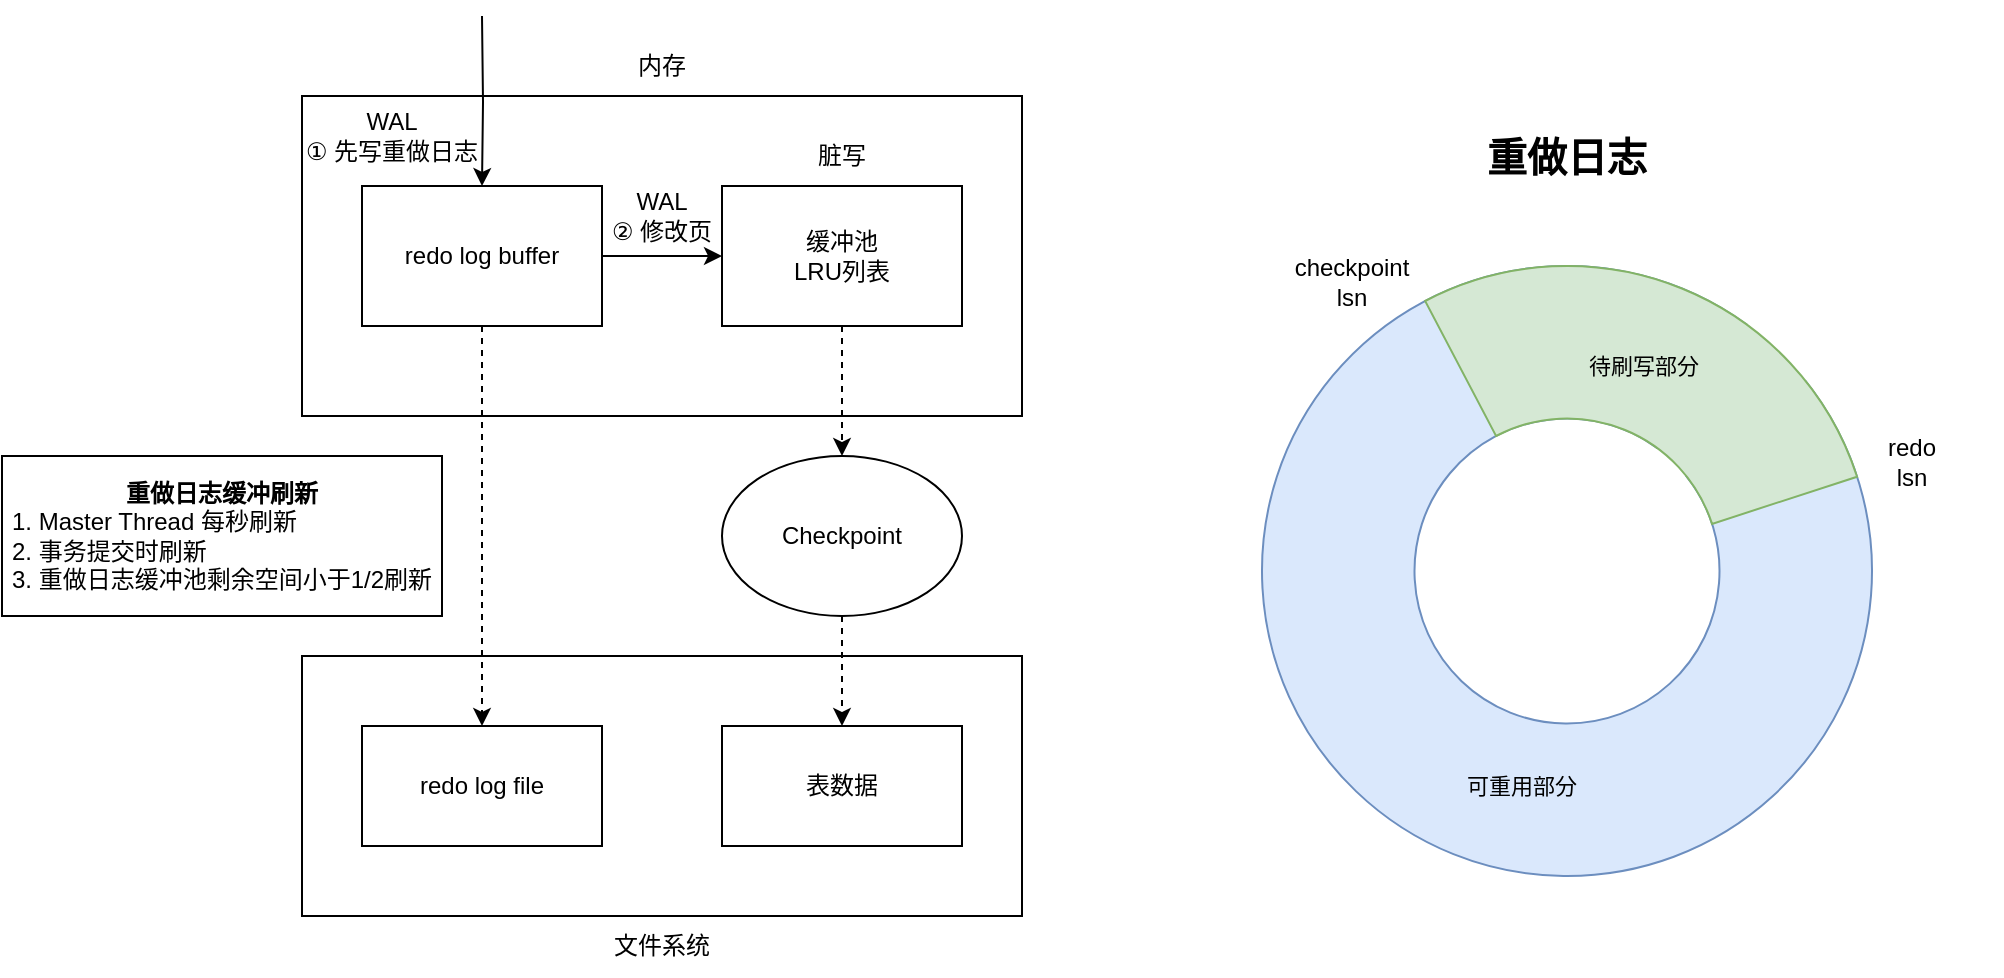 <mxfile version="17.4.2" type="device"><diagram id="o2v2htK0PEEw9JF9n2x6" name="第 1 页"><mxGraphModel dx="1673" dy="820" grid="1" gridSize="10" guides="1" tooltips="1" connect="1" arrows="1" fold="1" page="1" pageScale="1" pageWidth="827" pageHeight="1169" math="0" shadow="0"><root><mxCell id="0"/><mxCell id="1" parent="0"/><mxCell id="yPkdnvTQeb1XFrvcCjFb-1" value="" style="rounded=0;whiteSpace=wrap;html=1;" vertex="1" parent="1"><mxGeometry x="440" y="270" width="360" height="160" as="geometry"/></mxCell><mxCell id="yPkdnvTQeb1XFrvcCjFb-5" value="" style="rounded=0;whiteSpace=wrap;html=1;" vertex="1" parent="1"><mxGeometry x="440" y="550" width="360" height="130" as="geometry"/></mxCell><mxCell id="yPkdnvTQeb1XFrvcCjFb-10" style="edgeStyle=orthogonalEdgeStyle;rounded=0;orthogonalLoop=1;jettySize=auto;html=1;exitX=0.5;exitY=1;exitDx=0;exitDy=0;entryX=0.5;entryY=0;entryDx=0;entryDy=0;dashed=1;" edge="1" parent="1" source="yPkdnvTQeb1XFrvcCjFb-3" target="yPkdnvTQeb1XFrvcCjFb-6"><mxGeometry relative="1" as="geometry"/></mxCell><mxCell id="yPkdnvTQeb1XFrvcCjFb-3" value="redo log buffer" style="rounded=0;whiteSpace=wrap;html=1;" vertex="1" parent="1"><mxGeometry x="470" y="315" width="120" height="70" as="geometry"/></mxCell><mxCell id="yPkdnvTQeb1XFrvcCjFb-26" style="edgeStyle=orthogonalEdgeStyle;rounded=0;orthogonalLoop=1;jettySize=auto;html=1;exitX=0.5;exitY=1;exitDx=0;exitDy=0;entryX=0.5;entryY=0;entryDx=0;entryDy=0;startArrow=none;startFill=0;endArrow=classic;endFill=1;dashed=1;" edge="1" parent="1" source="yPkdnvTQeb1XFrvcCjFb-4" target="yPkdnvTQeb1XFrvcCjFb-25"><mxGeometry relative="1" as="geometry"/></mxCell><mxCell id="yPkdnvTQeb1XFrvcCjFb-4" value="缓冲池&lt;br&gt;LRU列表" style="rounded=0;whiteSpace=wrap;html=1;" vertex="1" parent="1"><mxGeometry x="650" y="315" width="120" height="70" as="geometry"/></mxCell><mxCell id="yPkdnvTQeb1XFrvcCjFb-6" value="redo log file" style="rounded=0;whiteSpace=wrap;html=1;" vertex="1" parent="1"><mxGeometry x="470" y="585" width="120" height="60" as="geometry"/></mxCell><mxCell id="yPkdnvTQeb1XFrvcCjFb-7" value="表数据" style="rounded=0;whiteSpace=wrap;html=1;" vertex="1" parent="1"><mxGeometry x="650" y="585" width="120" height="60" as="geometry"/></mxCell><mxCell id="yPkdnvTQeb1XFrvcCjFb-9" value="" style="endArrow=classic;html=1;rounded=0;exitX=1;exitY=0.5;exitDx=0;exitDy=0;entryX=0;entryY=0.5;entryDx=0;entryDy=0;" edge="1" parent="1" source="yPkdnvTQeb1XFrvcCjFb-3" target="yPkdnvTQeb1XFrvcCjFb-4"><mxGeometry width="50" height="50" relative="1" as="geometry"><mxPoint x="670" y="420" as="sourcePoint"/><mxPoint x="720" y="370" as="targetPoint"/></mxGeometry></mxCell><mxCell id="yPkdnvTQeb1XFrvcCjFb-15" style="edgeStyle=orthogonalEdgeStyle;rounded=0;orthogonalLoop=1;jettySize=auto;html=1;entryX=0.5;entryY=0;entryDx=0;entryDy=0;startArrow=none;startFill=0;endArrow=classic;endFill=1;" edge="1" parent="1" target="yPkdnvTQeb1XFrvcCjFb-3"><mxGeometry relative="1" as="geometry"><mxPoint x="530" y="230" as="sourcePoint"/><mxPoint x="529.71" y="300" as="targetPoint"/></mxGeometry></mxCell><mxCell id="yPkdnvTQeb1XFrvcCjFb-17" value="WAL&lt;br&gt;② 修改页" style="text;html=1;strokeColor=none;fillColor=none;align=center;verticalAlign=middle;whiteSpace=wrap;rounded=0;" vertex="1" parent="1"><mxGeometry x="590" y="315" width="60" height="30" as="geometry"/></mxCell><mxCell id="yPkdnvTQeb1XFrvcCjFb-20" value="内存" style="text;html=1;strokeColor=none;fillColor=none;align=center;verticalAlign=middle;whiteSpace=wrap;rounded=0;" vertex="1" parent="1"><mxGeometry x="590" y="240" width="60" height="30" as="geometry"/></mxCell><mxCell id="yPkdnvTQeb1XFrvcCjFb-21" value="文件系统" style="text;html=1;strokeColor=none;fillColor=none;align=center;verticalAlign=middle;whiteSpace=wrap;rounded=0;" vertex="1" parent="1"><mxGeometry x="590" y="680" width="60" height="30" as="geometry"/></mxCell><mxCell id="yPkdnvTQeb1XFrvcCjFb-23" value="脏写" style="text;html=1;strokeColor=none;fillColor=none;align=center;verticalAlign=middle;whiteSpace=wrap;rounded=0;" vertex="1" parent="1"><mxGeometry x="680" y="285" width="60" height="30" as="geometry"/></mxCell><mxCell id="yPkdnvTQeb1XFrvcCjFb-24" value="&lt;div&gt;&lt;b&gt;重做日志缓冲刷新&lt;/b&gt;&lt;/div&gt;&lt;div style=&quot;text-align: left&quot;&gt;1. Master Thread 每秒刷新&lt;/div&gt;&lt;div style=&quot;text-align: left&quot;&gt;2. 事务提交时刷新&lt;/div&gt;&lt;div style=&quot;text-align: left&quot;&gt;3. 重做日志缓冲池剩余空间小于1/2刷新&lt;/div&gt;" style="rounded=0;whiteSpace=wrap;html=1;" vertex="1" parent="1"><mxGeometry x="290" y="450" width="220" height="80" as="geometry"/></mxCell><mxCell id="yPkdnvTQeb1XFrvcCjFb-27" style="edgeStyle=orthogonalEdgeStyle;rounded=0;orthogonalLoop=1;jettySize=auto;html=1;exitX=0.5;exitY=1;exitDx=0;exitDy=0;startArrow=none;startFill=0;endArrow=classic;endFill=1;dashed=1;" edge="1" parent="1" source="yPkdnvTQeb1XFrvcCjFb-25" target="yPkdnvTQeb1XFrvcCjFb-7"><mxGeometry relative="1" as="geometry"/></mxCell><mxCell id="yPkdnvTQeb1XFrvcCjFb-25" value="Checkpoint" style="ellipse;whiteSpace=wrap;html=1;" vertex="1" parent="1"><mxGeometry x="650" y="450" width="120" height="80" as="geometry"/></mxCell><mxCell id="yPkdnvTQeb1XFrvcCjFb-28" value="WAL&lt;br&gt;① 先写重做日志" style="text;html=1;strokeColor=none;fillColor=none;align=center;verticalAlign=middle;whiteSpace=wrap;rounded=0;" vertex="1" parent="1"><mxGeometry x="440" y="270" width="90" height="40" as="geometry"/></mxCell><mxCell id="yPkdnvTQeb1XFrvcCjFb-47" value="checkpoint&lt;br&gt;lsn" style="text;html=1;strokeColor=none;fillColor=none;align=center;verticalAlign=middle;whiteSpace=wrap;rounded=0;" vertex="1" parent="1"><mxGeometry x="920" y="350" width="90" height="25" as="geometry"/></mxCell><mxCell id="yPkdnvTQeb1XFrvcCjFb-48" value="" style="verticalLabelPosition=bottom;verticalAlign=top;html=1;shape=mxgraph.basic.partConcEllipse;startAngle=0.143;endAngle=0.1;arcWidth=0.5;fontSize=11;fillColor=#dae8fc;strokeColor=#6c8ebf;" vertex="1" parent="1"><mxGeometry x="920" y="355" width="305" height="305" as="geometry"/></mxCell><mxCell id="yPkdnvTQeb1XFrvcCjFb-49" value="" style="verticalLabelPosition=bottom;verticalAlign=top;html=1;shape=mxgraph.basic.partConcEllipse;startAngle=0.923;endAngle=0.2;arcWidth=0.5;fontSize=11;fillColor=#d5e8d4;strokeColor=#82b366;" vertex="1" parent="1"><mxGeometry x="920" y="355" width="305" height="305" as="geometry"/></mxCell><mxCell id="yPkdnvTQeb1XFrvcCjFb-50" value="redo&lt;br&gt;lsn" style="text;html=1;strokeColor=none;fillColor=none;align=center;verticalAlign=middle;whiteSpace=wrap;rounded=0;" vertex="1" parent="1"><mxGeometry x="1200" y="440" width="90" height="25" as="geometry"/></mxCell><mxCell id="yPkdnvTQeb1XFrvcCjFb-63" value="&lt;span style=&quot;font-size: 20px&quot;&gt;&lt;b&gt;重做日志&lt;/b&gt;&lt;/span&gt;" style="text;html=1;strokeColor=none;fillColor=none;align=center;verticalAlign=middle;whiteSpace=wrap;rounded=0;fontSize=11;" vertex="1" parent="1"><mxGeometry x="992.19" y="285" width="160.62" height="30" as="geometry"/></mxCell><mxCell id="yPkdnvTQeb1XFrvcCjFb-64" value="待刷写部分" style="text;html=1;strokeColor=none;fillColor=none;align=center;verticalAlign=middle;whiteSpace=wrap;rounded=0;fontSize=11;" vertex="1" parent="1"><mxGeometry x="1071.25" y="390" width="80" height="30" as="geometry"/></mxCell><mxCell id="yPkdnvTQeb1XFrvcCjFb-65" value="可重用部分" style="text;html=1;strokeColor=none;fillColor=none;align=center;verticalAlign=middle;whiteSpace=wrap;rounded=0;fontSize=11;" vertex="1" parent="1"><mxGeometry x="1010" y="600" width="80" height="30" as="geometry"/></mxCell></root></mxGraphModel></diagram></mxfile>